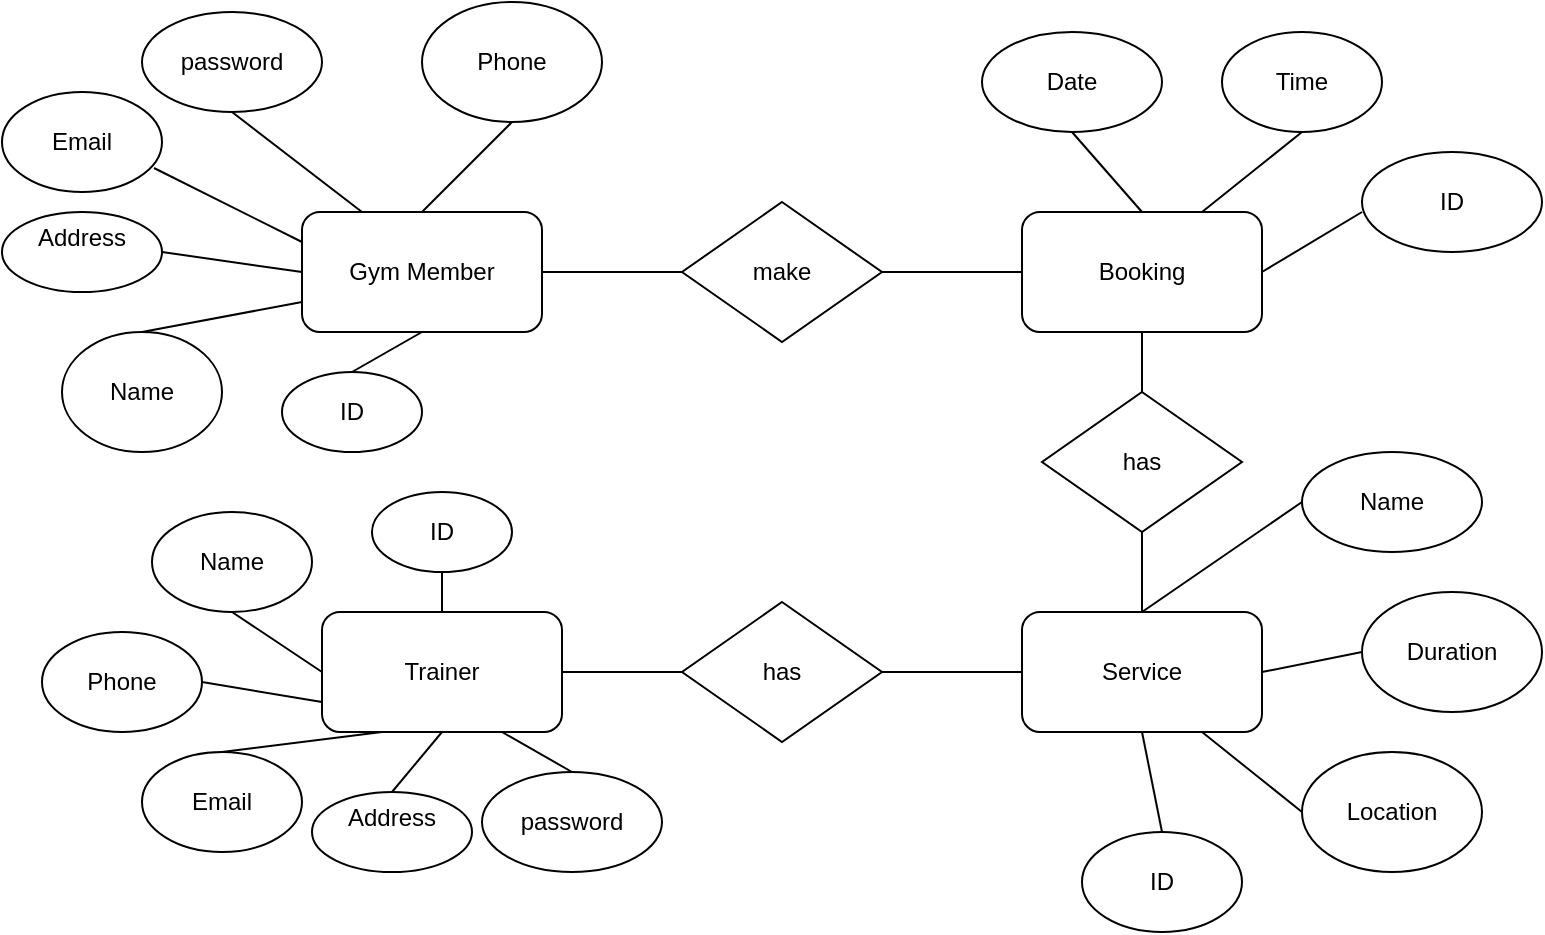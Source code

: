 <mxfile version="23.1.7" type="device">
  <diagram name="Page-1" id="tIm6IXSd81GkUUpsnJEI">
    <mxGraphModel dx="934" dy="487" grid="1" gridSize="10" guides="1" tooltips="1" connect="1" arrows="1" fold="1" page="1" pageScale="1" pageWidth="850" pageHeight="1100" math="0" shadow="0">
      <root>
        <mxCell id="0" />
        <mxCell id="1" parent="0" />
        <mxCell id="p_aCa3txO3wtngixzxkD-2" value="Gym Member" style="rounded=1;whiteSpace=wrap;html=1;" vertex="1" parent="1">
          <mxGeometry x="170" y="160" width="120" height="60" as="geometry" />
        </mxCell>
        <mxCell id="p_aCa3txO3wtngixzxkD-3" value="Name" style="ellipse;whiteSpace=wrap;html=1;" vertex="1" parent="1">
          <mxGeometry x="50" y="220" width="80" height="60" as="geometry" />
        </mxCell>
        <mxCell id="p_aCa3txO3wtngixzxkD-4" value="Address&lt;div&gt;&lt;br/&gt;&lt;/div&gt;" style="ellipse;whiteSpace=wrap;html=1;" vertex="1" parent="1">
          <mxGeometry x="20" y="160" width="80" height="40" as="geometry" />
        </mxCell>
        <mxCell id="p_aCa3txO3wtngixzxkD-6" value="Phone" style="ellipse;whiteSpace=wrap;html=1;" vertex="1" parent="1">
          <mxGeometry x="230" y="55" width="90" height="60" as="geometry" />
        </mxCell>
        <mxCell id="p_aCa3txO3wtngixzxkD-8" value="password" style="ellipse;whiteSpace=wrap;html=1;" vertex="1" parent="1">
          <mxGeometry x="90" y="60" width="90" height="50" as="geometry" />
        </mxCell>
        <mxCell id="p_aCa3txO3wtngixzxkD-9" value="" style="endArrow=none;html=1;rounded=0;exitX=0.5;exitY=0;exitDx=0;exitDy=0;entryX=0;entryY=0.75;entryDx=0;entryDy=0;" edge="1" parent="1" source="p_aCa3txO3wtngixzxkD-3" target="p_aCa3txO3wtngixzxkD-2">
          <mxGeometry width="50" height="50" relative="1" as="geometry">
            <mxPoint x="120" y="240" as="sourcePoint" />
            <mxPoint x="170" y="190" as="targetPoint" />
          </mxGeometry>
        </mxCell>
        <mxCell id="p_aCa3txO3wtngixzxkD-10" value="" style="endArrow=none;html=1;rounded=0;exitX=0.5;exitY=0;exitDx=0;exitDy=0;entryX=0.5;entryY=1;entryDx=0;entryDy=0;" edge="1" parent="1" source="p_aCa3txO3wtngixzxkD-2" target="p_aCa3txO3wtngixzxkD-6">
          <mxGeometry width="50" height="50" relative="1" as="geometry">
            <mxPoint x="220" y="160" as="sourcePoint" />
            <mxPoint x="260" y="130" as="targetPoint" />
          </mxGeometry>
        </mxCell>
        <mxCell id="p_aCa3txO3wtngixzxkD-11" value="" style="endArrow=none;html=1;rounded=0;exitX=0.25;exitY=0;exitDx=0;exitDy=0;entryX=0.5;entryY=1;entryDx=0;entryDy=0;" edge="1" parent="1" source="p_aCa3txO3wtngixzxkD-2" target="p_aCa3txO3wtngixzxkD-8">
          <mxGeometry width="50" height="50" relative="1" as="geometry">
            <mxPoint x="130" y="160" as="sourcePoint" />
            <mxPoint x="180" y="110" as="targetPoint" />
          </mxGeometry>
        </mxCell>
        <mxCell id="p_aCa3txO3wtngixzxkD-12" value="" style="endArrow=none;html=1;rounded=0;entryX=0;entryY=0.5;entryDx=0;entryDy=0;exitX=1;exitY=0.5;exitDx=0;exitDy=0;" edge="1" parent="1" source="p_aCa3txO3wtngixzxkD-4" target="p_aCa3txO3wtngixzxkD-2">
          <mxGeometry width="50" height="50" relative="1" as="geometry">
            <mxPoint x="110" y="150" as="sourcePoint" />
            <mxPoint x="160" y="100" as="targetPoint" />
          </mxGeometry>
        </mxCell>
        <mxCell id="p_aCa3txO3wtngixzxkD-13" value="Booking" style="rounded=1;whiteSpace=wrap;html=1;" vertex="1" parent="1">
          <mxGeometry x="530" y="160" width="120" height="60" as="geometry" />
        </mxCell>
        <mxCell id="p_aCa3txO3wtngixzxkD-14" value="Email" style="ellipse;whiteSpace=wrap;html=1;" vertex="1" parent="1">
          <mxGeometry x="20" y="100" width="80" height="50" as="geometry" />
        </mxCell>
        <mxCell id="p_aCa3txO3wtngixzxkD-15" value="" style="endArrow=none;html=1;rounded=0;exitX=0;exitY=0.25;exitDx=0;exitDy=0;entryX=0.95;entryY=0.76;entryDx=0;entryDy=0;entryPerimeter=0;" edge="1" parent="1" source="p_aCa3txO3wtngixzxkD-2" target="p_aCa3txO3wtngixzxkD-14">
          <mxGeometry width="50" height="50" relative="1" as="geometry">
            <mxPoint x="120" y="160" as="sourcePoint" />
            <mxPoint x="170" y="110" as="targetPoint" />
          </mxGeometry>
        </mxCell>
        <mxCell id="p_aCa3txO3wtngixzxkD-16" value="Date" style="ellipse;whiteSpace=wrap;html=1;" vertex="1" parent="1">
          <mxGeometry x="510" y="70" width="90" height="50" as="geometry" />
        </mxCell>
        <mxCell id="p_aCa3txO3wtngixzxkD-17" value="Time" style="ellipse;whiteSpace=wrap;html=1;" vertex="1" parent="1">
          <mxGeometry x="630" y="70" width="80" height="50" as="geometry" />
        </mxCell>
        <mxCell id="p_aCa3txO3wtngixzxkD-18" value="ID" style="ellipse;whiteSpace=wrap;html=1;" vertex="1" parent="1">
          <mxGeometry x="700" y="130" width="90" height="50" as="geometry" />
        </mxCell>
        <mxCell id="p_aCa3txO3wtngixzxkD-19" value="ID" style="ellipse;whiteSpace=wrap;html=1;" vertex="1" parent="1">
          <mxGeometry x="160" y="240" width="70" height="40" as="geometry" />
        </mxCell>
        <mxCell id="p_aCa3txO3wtngixzxkD-20" value="" style="endArrow=none;html=1;rounded=0;entryX=0.5;entryY=0;entryDx=0;entryDy=0;exitX=0.5;exitY=1;exitDx=0;exitDy=0;" edge="1" parent="1" source="p_aCa3txO3wtngixzxkD-16" target="p_aCa3txO3wtngixzxkD-13">
          <mxGeometry width="50" height="50" relative="1" as="geometry">
            <mxPoint x="490" y="180" as="sourcePoint" />
            <mxPoint x="540" y="130" as="targetPoint" />
          </mxGeometry>
        </mxCell>
        <mxCell id="p_aCa3txO3wtngixzxkD-21" value="" style="endArrow=none;html=1;rounded=0;entryX=0.5;entryY=1;entryDx=0;entryDy=0;exitX=0.75;exitY=0;exitDx=0;exitDy=0;" edge="1" parent="1" source="p_aCa3txO3wtngixzxkD-13" target="p_aCa3txO3wtngixzxkD-17">
          <mxGeometry width="50" height="50" relative="1" as="geometry">
            <mxPoint x="590" y="165" as="sourcePoint" />
            <mxPoint x="640" y="115" as="targetPoint" />
          </mxGeometry>
        </mxCell>
        <mxCell id="p_aCa3txO3wtngixzxkD-22" value="" style="endArrow=none;html=1;rounded=0;exitX=1;exitY=0.5;exitDx=0;exitDy=0;" edge="1" parent="1" source="p_aCa3txO3wtngixzxkD-13">
          <mxGeometry width="50" height="50" relative="1" as="geometry">
            <mxPoint x="660" y="250" as="sourcePoint" />
            <mxPoint x="700" y="160" as="targetPoint" />
          </mxGeometry>
        </mxCell>
        <mxCell id="p_aCa3txO3wtngixzxkD-23" value="has" style="rhombus;whiteSpace=wrap;html=1;" vertex="1" parent="1">
          <mxGeometry x="540" y="250" width="100" height="70" as="geometry" />
        </mxCell>
        <mxCell id="p_aCa3txO3wtngixzxkD-24" value="" style="endArrow=none;html=1;rounded=0;entryX=0;entryY=0.5;entryDx=0;entryDy=0;exitX=1;exitY=0.5;exitDx=0;exitDy=0;" edge="1" parent="1" source="p_aCa3txO3wtngixzxkD-2" target="p_aCa3txO3wtngixzxkD-47">
          <mxGeometry width="50" height="50" relative="1" as="geometry">
            <mxPoint x="300" y="250" as="sourcePoint" />
            <mxPoint x="350" y="200" as="targetPoint" />
          </mxGeometry>
        </mxCell>
        <mxCell id="p_aCa3txO3wtngixzxkD-25" value="" style="endArrow=none;html=1;rounded=0;entryX=0;entryY=0.5;entryDx=0;entryDy=0;exitX=1;exitY=0.5;exitDx=0;exitDy=0;" edge="1" parent="1" source="p_aCa3txO3wtngixzxkD-47" target="p_aCa3txO3wtngixzxkD-13">
          <mxGeometry width="50" height="50" relative="1" as="geometry">
            <mxPoint x="460" y="190" as="sourcePoint" />
            <mxPoint x="500" y="190" as="targetPoint" />
          </mxGeometry>
        </mxCell>
        <mxCell id="p_aCa3txO3wtngixzxkD-26" value="" style="endArrow=none;html=1;rounded=0;exitX=0.5;exitY=0;exitDx=0;exitDy=0;entryX=0.5;entryY=1;entryDx=0;entryDy=0;" edge="1" parent="1" source="p_aCa3txO3wtngixzxkD-19" target="p_aCa3txO3wtngixzxkD-2">
          <mxGeometry width="50" height="50" relative="1" as="geometry">
            <mxPoint x="270" y="260" as="sourcePoint" />
            <mxPoint x="320" y="210" as="targetPoint" />
          </mxGeometry>
        </mxCell>
        <mxCell id="p_aCa3txO3wtngixzxkD-27" value="Service" style="rounded=1;whiteSpace=wrap;html=1;" vertex="1" parent="1">
          <mxGeometry x="530" y="360" width="120" height="60" as="geometry" />
        </mxCell>
        <mxCell id="p_aCa3txO3wtngixzxkD-28" value="Name" style="ellipse;whiteSpace=wrap;html=1;" vertex="1" parent="1">
          <mxGeometry x="670" y="280" width="90" height="50" as="geometry" />
        </mxCell>
        <mxCell id="p_aCa3txO3wtngixzxkD-29" value="Duration" style="ellipse;whiteSpace=wrap;html=1;" vertex="1" parent="1">
          <mxGeometry x="700" y="350" width="90" height="60" as="geometry" />
        </mxCell>
        <mxCell id="p_aCa3txO3wtngixzxkD-30" value="ID" style="ellipse;whiteSpace=wrap;html=1;" vertex="1" parent="1">
          <mxGeometry x="560" y="470" width="80" height="50" as="geometry" />
        </mxCell>
        <mxCell id="p_aCa3txO3wtngixzxkD-31" value="Location" style="ellipse;whiteSpace=wrap;html=1;" vertex="1" parent="1">
          <mxGeometry x="670" y="430" width="90" height="60" as="geometry" />
        </mxCell>
        <mxCell id="p_aCa3txO3wtngixzxkD-32" value="" style="endArrow=none;html=1;rounded=0;entryX=0;entryY=0.5;entryDx=0;entryDy=0;exitX=0.5;exitY=0;exitDx=0;exitDy=0;" edge="1" parent="1" source="p_aCa3txO3wtngixzxkD-27" target="p_aCa3txO3wtngixzxkD-28">
          <mxGeometry width="50" height="50" relative="1" as="geometry">
            <mxPoint x="610" y="350" as="sourcePoint" />
            <mxPoint x="660" y="300" as="targetPoint" />
          </mxGeometry>
        </mxCell>
        <mxCell id="p_aCa3txO3wtngixzxkD-33" value="" style="endArrow=none;html=1;rounded=0;entryX=0.5;entryY=1;entryDx=0;entryDy=0;exitX=0.5;exitY=0;exitDx=0;exitDy=0;" edge="1" parent="1" source="p_aCa3txO3wtngixzxkD-30" target="p_aCa3txO3wtngixzxkD-27">
          <mxGeometry width="50" height="50" relative="1" as="geometry">
            <mxPoint x="500" y="520" as="sourcePoint" />
            <mxPoint x="550" y="470" as="targetPoint" />
          </mxGeometry>
        </mxCell>
        <mxCell id="p_aCa3txO3wtngixzxkD-34" value="" style="endArrow=none;html=1;rounded=0;entryX=0;entryY=0.5;entryDx=0;entryDy=0;exitX=1;exitY=0.5;exitDx=0;exitDy=0;" edge="1" parent="1" source="p_aCa3txO3wtngixzxkD-27" target="p_aCa3txO3wtngixzxkD-29">
          <mxGeometry width="50" height="50" relative="1" as="geometry">
            <mxPoint x="630" y="420" as="sourcePoint" />
            <mxPoint x="680" y="370" as="targetPoint" />
          </mxGeometry>
        </mxCell>
        <mxCell id="p_aCa3txO3wtngixzxkD-35" value="" style="endArrow=none;html=1;rounded=0;entryX=0;entryY=0.5;entryDx=0;entryDy=0;exitX=0.75;exitY=1;exitDx=0;exitDy=0;" edge="1" parent="1" source="p_aCa3txO3wtngixzxkD-27" target="p_aCa3txO3wtngixzxkD-31">
          <mxGeometry width="50" height="50" relative="1" as="geometry">
            <mxPoint x="590" y="485" as="sourcePoint" />
            <mxPoint x="640" y="435" as="targetPoint" />
          </mxGeometry>
        </mxCell>
        <mxCell id="p_aCa3txO3wtngixzxkD-36" value="Trainer" style="rounded=1;whiteSpace=wrap;html=1;" vertex="1" parent="1">
          <mxGeometry x="180" y="360" width="120" height="60" as="geometry" />
        </mxCell>
        <mxCell id="p_aCa3txO3wtngixzxkD-37" value="Name" style="ellipse;whiteSpace=wrap;html=1;" vertex="1" parent="1">
          <mxGeometry x="95" y="310" width="80" height="50" as="geometry" />
        </mxCell>
        <mxCell id="p_aCa3txO3wtngixzxkD-38" value="ID" style="ellipse;whiteSpace=wrap;html=1;" vertex="1" parent="1">
          <mxGeometry x="205" y="300" width="70" height="40" as="geometry" />
        </mxCell>
        <mxCell id="p_aCa3txO3wtngixzxkD-39" value="Phone" style="ellipse;whiteSpace=wrap;html=1;" vertex="1" parent="1">
          <mxGeometry x="40" y="370" width="80" height="50" as="geometry" />
        </mxCell>
        <mxCell id="p_aCa3txO3wtngixzxkD-40" value="Email" style="ellipse;whiteSpace=wrap;html=1;" vertex="1" parent="1">
          <mxGeometry x="90" y="430" width="80" height="50" as="geometry" />
        </mxCell>
        <mxCell id="p_aCa3txO3wtngixzxkD-41" value="password" style="ellipse;whiteSpace=wrap;html=1;" vertex="1" parent="1">
          <mxGeometry x="260" y="440" width="90" height="50" as="geometry" />
        </mxCell>
        <mxCell id="p_aCa3txO3wtngixzxkD-42" value="" style="endArrow=none;html=1;rounded=0;exitX=0.5;exitY=0;exitDx=0;exitDy=0;entryX=0.5;entryY=1;entryDx=0;entryDy=0;" edge="1" parent="1" source="p_aCa3txO3wtngixzxkD-36" target="p_aCa3txO3wtngixzxkD-38">
          <mxGeometry width="50" height="50" relative="1" as="geometry">
            <mxPoint x="250" y="330" as="sourcePoint" />
            <mxPoint x="300" y="280" as="targetPoint" />
          </mxGeometry>
        </mxCell>
        <mxCell id="p_aCa3txO3wtngixzxkD-43" value="" style="endArrow=none;html=1;rounded=0;entryX=0;entryY=0.5;entryDx=0;entryDy=0;exitX=0.5;exitY=1;exitDx=0;exitDy=0;" edge="1" parent="1" source="p_aCa3txO3wtngixzxkD-37" target="p_aCa3txO3wtngixzxkD-36">
          <mxGeometry width="50" height="50" relative="1" as="geometry">
            <mxPoint x="110" y="430" as="sourcePoint" />
            <mxPoint x="160" y="380" as="targetPoint" />
          </mxGeometry>
        </mxCell>
        <mxCell id="p_aCa3txO3wtngixzxkD-44" value="" style="endArrow=none;html=1;rounded=0;entryX=0;entryY=0.75;entryDx=0;entryDy=0;exitX=1;exitY=0.5;exitDx=0;exitDy=0;" edge="1" parent="1" source="p_aCa3txO3wtngixzxkD-39" target="p_aCa3txO3wtngixzxkD-36">
          <mxGeometry width="50" height="50" relative="1" as="geometry">
            <mxPoint x="110" y="470" as="sourcePoint" />
            <mxPoint x="160" y="420" as="targetPoint" />
          </mxGeometry>
        </mxCell>
        <mxCell id="p_aCa3txO3wtngixzxkD-45" value="" style="endArrow=none;html=1;rounded=0;entryX=0.25;entryY=1;entryDx=0;entryDy=0;exitX=0.5;exitY=0;exitDx=0;exitDy=0;" edge="1" parent="1" source="p_aCa3txO3wtngixzxkD-40" target="p_aCa3txO3wtngixzxkD-36">
          <mxGeometry width="50" height="50" relative="1" as="geometry">
            <mxPoint x="180" y="490" as="sourcePoint" />
            <mxPoint x="230" y="440" as="targetPoint" />
          </mxGeometry>
        </mxCell>
        <mxCell id="p_aCa3txO3wtngixzxkD-46" value="" style="endArrow=none;html=1;rounded=0;exitX=0.5;exitY=0;exitDx=0;exitDy=0;entryX=0.75;entryY=1;entryDx=0;entryDy=0;" edge="1" parent="1" source="p_aCa3txO3wtngixzxkD-41" target="p_aCa3txO3wtngixzxkD-36">
          <mxGeometry width="50" height="50" relative="1" as="geometry">
            <mxPoint x="310" y="450" as="sourcePoint" />
            <mxPoint x="360" y="400" as="targetPoint" />
          </mxGeometry>
        </mxCell>
        <mxCell id="p_aCa3txO3wtngixzxkD-47" value="make" style="rhombus;whiteSpace=wrap;html=1;" vertex="1" parent="1">
          <mxGeometry x="360" y="155" width="100" height="70" as="geometry" />
        </mxCell>
        <mxCell id="p_aCa3txO3wtngixzxkD-48" value="" style="endArrow=none;html=1;rounded=0;entryX=0.5;entryY=1;entryDx=0;entryDy=0;exitX=0.5;exitY=0;exitDx=0;exitDy=0;" edge="1" parent="1" source="p_aCa3txO3wtngixzxkD-23" target="p_aCa3txO3wtngixzxkD-13">
          <mxGeometry width="50" height="50" relative="1" as="geometry">
            <mxPoint x="540" y="270" as="sourcePoint" />
            <mxPoint x="590" y="220" as="targetPoint" />
          </mxGeometry>
        </mxCell>
        <mxCell id="p_aCa3txO3wtngixzxkD-49" value="" style="endArrow=none;html=1;rounded=0;entryX=0.5;entryY=1;entryDx=0;entryDy=0;" edge="1" parent="1" source="p_aCa3txO3wtngixzxkD-27" target="p_aCa3txO3wtngixzxkD-23">
          <mxGeometry width="50" height="50" relative="1" as="geometry">
            <mxPoint x="500" y="370" as="sourcePoint" />
            <mxPoint x="550" y="320" as="targetPoint" />
          </mxGeometry>
        </mxCell>
        <mxCell id="p_aCa3txO3wtngixzxkD-51" value="" style="endArrow=none;html=1;rounded=0;entryX=0;entryY=0.5;entryDx=0;entryDy=0;exitX=1;exitY=0.5;exitDx=0;exitDy=0;" edge="1" parent="1" source="p_aCa3txO3wtngixzxkD-50" target="p_aCa3txO3wtngixzxkD-27">
          <mxGeometry width="50" height="50" relative="1" as="geometry">
            <mxPoint x="450" y="410" as="sourcePoint" />
            <mxPoint x="500" y="360" as="targetPoint" />
          </mxGeometry>
        </mxCell>
        <mxCell id="p_aCa3txO3wtngixzxkD-52" value="" style="endArrow=none;html=1;rounded=0;exitX=1;exitY=0.5;exitDx=0;exitDy=0;entryX=0;entryY=0.5;entryDx=0;entryDy=0;" edge="1" parent="1" source="p_aCa3txO3wtngixzxkD-36" target="p_aCa3txO3wtngixzxkD-50">
          <mxGeometry width="50" height="50" relative="1" as="geometry">
            <mxPoint x="400.002" y="392.058" as="sourcePoint" />
            <mxPoint x="414.12" y="317.94" as="targetPoint" />
          </mxGeometry>
        </mxCell>
        <mxCell id="p_aCa3txO3wtngixzxkD-50" value="has" style="rhombus;whiteSpace=wrap;html=1;" vertex="1" parent="1">
          <mxGeometry x="360" y="355" width="100" height="70" as="geometry" />
        </mxCell>
        <mxCell id="p_aCa3txO3wtngixzxkD-54" value="Address&lt;div&gt;&lt;br/&gt;&lt;/div&gt;" style="ellipse;whiteSpace=wrap;html=1;" vertex="1" parent="1">
          <mxGeometry x="175" y="450" width="80" height="40" as="geometry" />
        </mxCell>
        <mxCell id="p_aCa3txO3wtngixzxkD-55" value="" style="endArrow=none;html=1;rounded=0;" edge="1" parent="1">
          <mxGeometry width="50" height="50" relative="1" as="geometry">
            <mxPoint x="215" y="450" as="sourcePoint" />
            <mxPoint x="240" y="420" as="targetPoint" />
          </mxGeometry>
        </mxCell>
      </root>
    </mxGraphModel>
  </diagram>
</mxfile>
